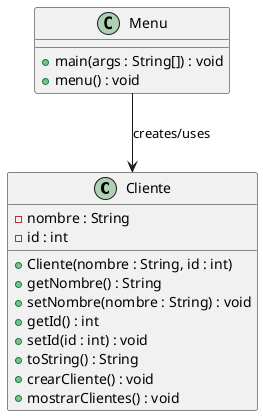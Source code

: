 @startuml

class Cliente {
  - nombre : String
  - id : int
  + Cliente(nombre : String, id : int)
  + getNombre() : String
  + setNombre(nombre : String) : void
  + getId() : int
  + setId(id : int) : void
  + toString() : String
  + crearCliente() : void
  + mostrarClientes() : void
}

class Menu {
  + main(args : String[]) : void
  + menu() : void
}

Menu --> Cliente : creates/uses

@enduml
